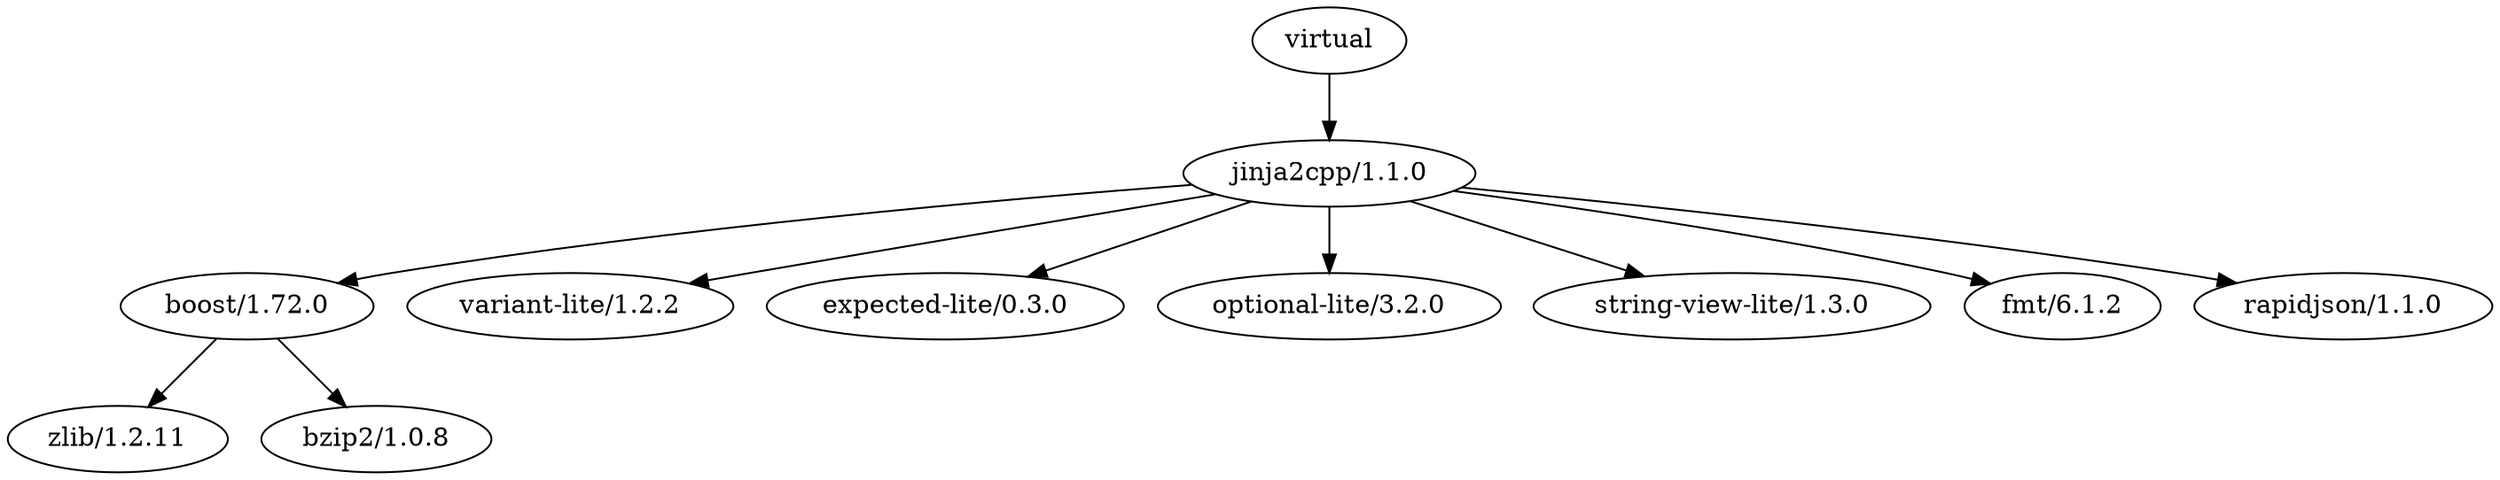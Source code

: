 digraph {
        "boost/1.72.0" -> "zlib/1.2.11"
        "boost/1.72.0" -> "bzip2/1.0.8"
        "virtual" -> "jinja2cpp/1.1.0"
        "jinja2cpp/1.1.0" -> "variant-lite/1.2.2"
        "jinja2cpp/1.1.0" -> "expected-lite/0.3.0"
        "jinja2cpp/1.1.0" -> "optional-lite/3.2.0"
        "jinja2cpp/1.1.0" -> "string-view-lite/1.3.0"
        "jinja2cpp/1.1.0" -> "boost/1.72.0"
        "jinja2cpp/1.1.0" -> "fmt/6.1.2"
        "jinja2cpp/1.1.0" -> "rapidjson/1.1.0"
}